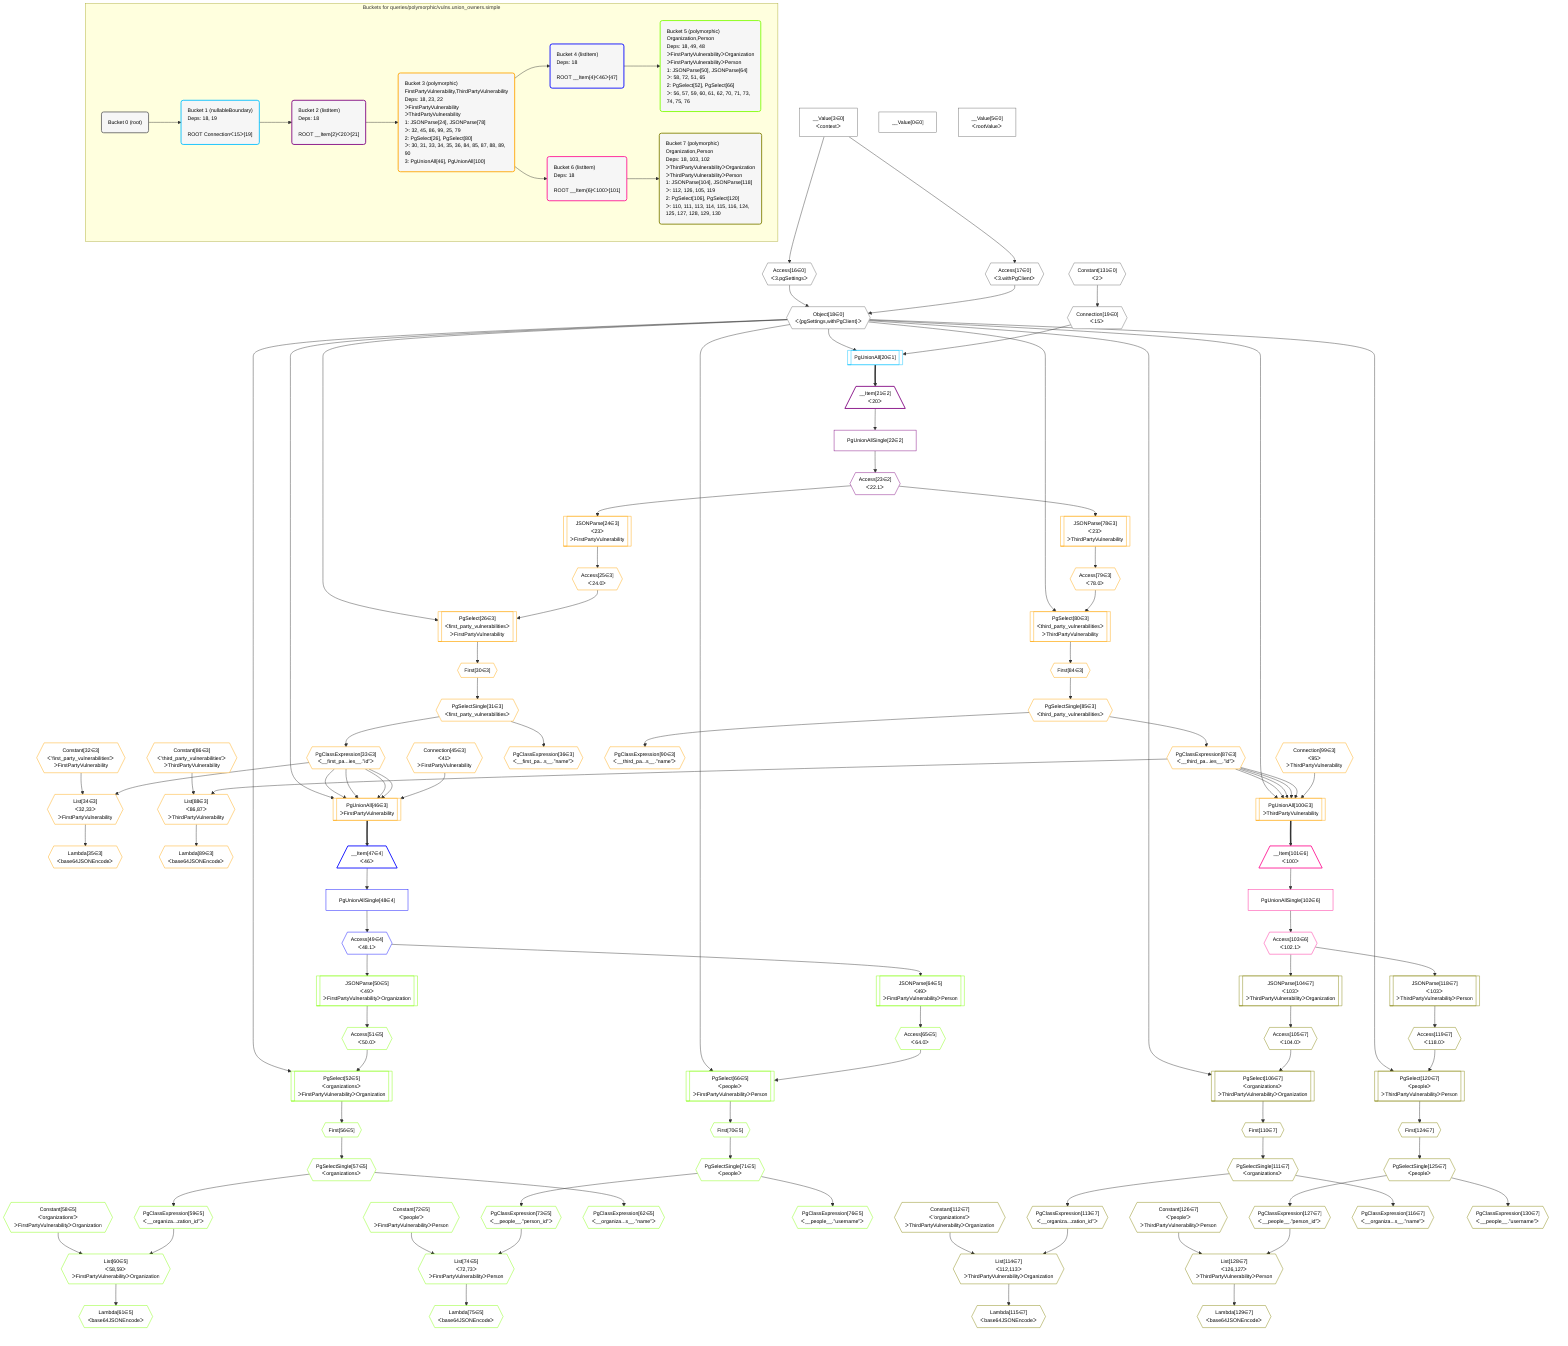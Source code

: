 %%{init: {'themeVariables': { 'fontSize': '12px'}}}%%
graph TD
    classDef path fill:#eee,stroke:#000,color:#000
    classDef plan fill:#fff,stroke-width:1px,color:#000
    classDef itemplan fill:#fff,stroke-width:2px,color:#000
    classDef unbatchedplan fill:#dff,stroke-width:1px,color:#000
    classDef sideeffectplan fill:#fcc,stroke-width:2px,color:#000
    classDef bucket fill:#f6f6f6,color:#000,stroke-width:2px,text-align:left


    %% plan dependencies
    Object18{{"Object[18∈0]<br />ᐸ{pgSettings,withPgClient}ᐳ"}}:::plan
    Access16{{"Access[16∈0]<br />ᐸ3.pgSettingsᐳ"}}:::plan
    Access17{{"Access[17∈0]<br />ᐸ3.withPgClientᐳ"}}:::plan
    Access16 & Access17 --> Object18
    __Value3["__Value[3∈0]<br />ᐸcontextᐳ"]:::plan
    __Value3 --> Access16
    __Value3 --> Access17
    Connection19{{"Connection[19∈0]<br />ᐸ15ᐳ"}}:::plan
    Constant131{{"Constant[131∈0]<br />ᐸ2ᐳ"}}:::plan
    Constant131 --> Connection19
    __Value0["__Value[0∈0]"]:::plan
    __Value5["__Value[5∈0]<br />ᐸrootValueᐳ"]:::plan
    PgUnionAll20[["PgUnionAll[20∈1]"]]:::plan
    Object18 & Connection19 --> PgUnionAll20
    __Item21[/"__Item[21∈2]<br />ᐸ20ᐳ"\]:::itemplan
    PgUnionAll20 ==> __Item21
    PgUnionAllSingle22["PgUnionAllSingle[22∈2]"]:::plan
    __Item21 --> PgUnionAllSingle22
    Access23{{"Access[23∈2]<br />ᐸ22.1ᐳ"}}:::plan
    PgUnionAllSingle22 --> Access23
    PgUnionAll46[["PgUnionAll[46∈3]<br />ᐳFirstPartyVulnerability"]]:::plan
    PgClassExpression33{{"PgClassExpression[33∈3]<br />ᐸ__first_pa...ies__.”id”ᐳ"}}:::plan
    Connection45{{"Connection[45∈3]<br />ᐸ41ᐳ<br />ᐳFirstPartyVulnerability"}}:::plan
    Object18 & PgClassExpression33 & PgClassExpression33 & PgClassExpression33 & PgClassExpression33 & Connection45 --> PgUnionAll46
    PgUnionAll100[["PgUnionAll[100∈3]<br />ᐳThirdPartyVulnerability"]]:::plan
    PgClassExpression87{{"PgClassExpression[87∈3]<br />ᐸ__third_pa...ies__.”id”ᐳ"}}:::plan
    Connection99{{"Connection[99∈3]<br />ᐸ95ᐳ<br />ᐳThirdPartyVulnerability"}}:::plan
    Object18 & PgClassExpression87 & PgClassExpression87 & PgClassExpression87 & PgClassExpression87 & Connection99 --> PgUnionAll100
    PgSelect26[["PgSelect[26∈3]<br />ᐸfirst_party_vulnerabilitiesᐳ<br />ᐳFirstPartyVulnerability"]]:::plan
    Access25{{"Access[25∈3]<br />ᐸ24.0ᐳ"}}:::plan
    Object18 & Access25 --> PgSelect26
    List34{{"List[34∈3]<br />ᐸ32,33ᐳ<br />ᐳFirstPartyVulnerability"}}:::plan
    Constant32{{"Constant[32∈3]<br />ᐸ'first_party_vulnerabilities'ᐳ<br />ᐳFirstPartyVulnerability"}}:::plan
    Constant32 & PgClassExpression33 --> List34
    PgSelect80[["PgSelect[80∈3]<br />ᐸthird_party_vulnerabilitiesᐳ<br />ᐳThirdPartyVulnerability"]]:::plan
    Access79{{"Access[79∈3]<br />ᐸ78.0ᐳ"}}:::plan
    Object18 & Access79 --> PgSelect80
    List88{{"List[88∈3]<br />ᐸ86,87ᐳ<br />ᐳThirdPartyVulnerability"}}:::plan
    Constant86{{"Constant[86∈3]<br />ᐸ'third_party_vulnerabilities'ᐳ<br />ᐳThirdPartyVulnerability"}}:::plan
    Constant86 & PgClassExpression87 --> List88
    JSONParse24[["JSONParse[24∈3]<br />ᐸ23ᐳ<br />ᐳFirstPartyVulnerability"]]:::plan
    Access23 --> JSONParse24
    JSONParse24 --> Access25
    First30{{"First[30∈3]"}}:::plan
    PgSelect26 --> First30
    PgSelectSingle31{{"PgSelectSingle[31∈3]<br />ᐸfirst_party_vulnerabilitiesᐳ"}}:::plan
    First30 --> PgSelectSingle31
    PgSelectSingle31 --> PgClassExpression33
    Lambda35{{"Lambda[35∈3]<br />ᐸbase64JSONEncodeᐳ"}}:::plan
    List34 --> Lambda35
    PgClassExpression36{{"PgClassExpression[36∈3]<br />ᐸ__first_pa...s__.”name”ᐳ"}}:::plan
    PgSelectSingle31 --> PgClassExpression36
    JSONParse78[["JSONParse[78∈3]<br />ᐸ23ᐳ<br />ᐳThirdPartyVulnerability"]]:::plan
    Access23 --> JSONParse78
    JSONParse78 --> Access79
    First84{{"First[84∈3]"}}:::plan
    PgSelect80 --> First84
    PgSelectSingle85{{"PgSelectSingle[85∈3]<br />ᐸthird_party_vulnerabilitiesᐳ"}}:::plan
    First84 --> PgSelectSingle85
    PgSelectSingle85 --> PgClassExpression87
    Lambda89{{"Lambda[89∈3]<br />ᐸbase64JSONEncodeᐳ"}}:::plan
    List88 --> Lambda89
    PgClassExpression90{{"PgClassExpression[90∈3]<br />ᐸ__third_pa...s__.”name”ᐳ"}}:::plan
    PgSelectSingle85 --> PgClassExpression90
    __Item47[/"__Item[47∈4]<br />ᐸ46ᐳ"\]:::itemplan
    PgUnionAll46 ==> __Item47
    PgUnionAllSingle48["PgUnionAllSingle[48∈4]"]:::plan
    __Item47 --> PgUnionAllSingle48
    Access49{{"Access[49∈4]<br />ᐸ48.1ᐳ"}}:::plan
    PgUnionAllSingle48 --> Access49
    PgSelect52[["PgSelect[52∈5]<br />ᐸorganizationsᐳ<br />ᐳFirstPartyVulnerabilityᐳOrganization"]]:::plan
    Access51{{"Access[51∈5]<br />ᐸ50.0ᐳ"}}:::plan
    Object18 & Access51 --> PgSelect52
    List60{{"List[60∈5]<br />ᐸ58,59ᐳ<br />ᐳFirstPartyVulnerabilityᐳOrganization"}}:::plan
    Constant58{{"Constant[58∈5]<br />ᐸ'organizations'ᐳ<br />ᐳFirstPartyVulnerabilityᐳOrganization"}}:::plan
    PgClassExpression59{{"PgClassExpression[59∈5]<br />ᐸ__organiza...zation_id”ᐳ"}}:::plan
    Constant58 & PgClassExpression59 --> List60
    PgSelect66[["PgSelect[66∈5]<br />ᐸpeopleᐳ<br />ᐳFirstPartyVulnerabilityᐳPerson"]]:::plan
    Access65{{"Access[65∈5]<br />ᐸ64.0ᐳ"}}:::plan
    Object18 & Access65 --> PgSelect66
    List74{{"List[74∈5]<br />ᐸ72,73ᐳ<br />ᐳFirstPartyVulnerabilityᐳPerson"}}:::plan
    Constant72{{"Constant[72∈5]<br />ᐸ'people'ᐳ<br />ᐳFirstPartyVulnerabilityᐳPerson"}}:::plan
    PgClassExpression73{{"PgClassExpression[73∈5]<br />ᐸ__people__.”person_id”ᐳ"}}:::plan
    Constant72 & PgClassExpression73 --> List74
    JSONParse50[["JSONParse[50∈5]<br />ᐸ49ᐳ<br />ᐳFirstPartyVulnerabilityᐳOrganization"]]:::plan
    Access49 --> JSONParse50
    JSONParse50 --> Access51
    First56{{"First[56∈5]"}}:::plan
    PgSelect52 --> First56
    PgSelectSingle57{{"PgSelectSingle[57∈5]<br />ᐸorganizationsᐳ"}}:::plan
    First56 --> PgSelectSingle57
    PgSelectSingle57 --> PgClassExpression59
    Lambda61{{"Lambda[61∈5]<br />ᐸbase64JSONEncodeᐳ"}}:::plan
    List60 --> Lambda61
    PgClassExpression62{{"PgClassExpression[62∈5]<br />ᐸ__organiza...s__.”name”ᐳ"}}:::plan
    PgSelectSingle57 --> PgClassExpression62
    JSONParse64[["JSONParse[64∈5]<br />ᐸ49ᐳ<br />ᐳFirstPartyVulnerabilityᐳPerson"]]:::plan
    Access49 --> JSONParse64
    JSONParse64 --> Access65
    First70{{"First[70∈5]"}}:::plan
    PgSelect66 --> First70
    PgSelectSingle71{{"PgSelectSingle[71∈5]<br />ᐸpeopleᐳ"}}:::plan
    First70 --> PgSelectSingle71
    PgSelectSingle71 --> PgClassExpression73
    Lambda75{{"Lambda[75∈5]<br />ᐸbase64JSONEncodeᐳ"}}:::plan
    List74 --> Lambda75
    PgClassExpression76{{"PgClassExpression[76∈5]<br />ᐸ__people__.”username”ᐳ"}}:::plan
    PgSelectSingle71 --> PgClassExpression76
    __Item101[/"__Item[101∈6]<br />ᐸ100ᐳ"\]:::itemplan
    PgUnionAll100 ==> __Item101
    PgUnionAllSingle102["PgUnionAllSingle[102∈6]"]:::plan
    __Item101 --> PgUnionAllSingle102
    Access103{{"Access[103∈6]<br />ᐸ102.1ᐳ"}}:::plan
    PgUnionAllSingle102 --> Access103
    PgSelect106[["PgSelect[106∈7]<br />ᐸorganizationsᐳ<br />ᐳThirdPartyVulnerabilityᐳOrganization"]]:::plan
    Access105{{"Access[105∈7]<br />ᐸ104.0ᐳ"}}:::plan
    Object18 & Access105 --> PgSelect106
    List114{{"List[114∈7]<br />ᐸ112,113ᐳ<br />ᐳThirdPartyVulnerabilityᐳOrganization"}}:::plan
    Constant112{{"Constant[112∈7]<br />ᐸ'organizations'ᐳ<br />ᐳThirdPartyVulnerabilityᐳOrganization"}}:::plan
    PgClassExpression113{{"PgClassExpression[113∈7]<br />ᐸ__organiza...zation_id”ᐳ"}}:::plan
    Constant112 & PgClassExpression113 --> List114
    PgSelect120[["PgSelect[120∈7]<br />ᐸpeopleᐳ<br />ᐳThirdPartyVulnerabilityᐳPerson"]]:::plan
    Access119{{"Access[119∈7]<br />ᐸ118.0ᐳ"}}:::plan
    Object18 & Access119 --> PgSelect120
    List128{{"List[128∈7]<br />ᐸ126,127ᐳ<br />ᐳThirdPartyVulnerabilityᐳPerson"}}:::plan
    Constant126{{"Constant[126∈7]<br />ᐸ'people'ᐳ<br />ᐳThirdPartyVulnerabilityᐳPerson"}}:::plan
    PgClassExpression127{{"PgClassExpression[127∈7]<br />ᐸ__people__.”person_id”ᐳ"}}:::plan
    Constant126 & PgClassExpression127 --> List128
    JSONParse104[["JSONParse[104∈7]<br />ᐸ103ᐳ<br />ᐳThirdPartyVulnerabilityᐳOrganization"]]:::plan
    Access103 --> JSONParse104
    JSONParse104 --> Access105
    First110{{"First[110∈7]"}}:::plan
    PgSelect106 --> First110
    PgSelectSingle111{{"PgSelectSingle[111∈7]<br />ᐸorganizationsᐳ"}}:::plan
    First110 --> PgSelectSingle111
    PgSelectSingle111 --> PgClassExpression113
    Lambda115{{"Lambda[115∈7]<br />ᐸbase64JSONEncodeᐳ"}}:::plan
    List114 --> Lambda115
    PgClassExpression116{{"PgClassExpression[116∈7]<br />ᐸ__organiza...s__.”name”ᐳ"}}:::plan
    PgSelectSingle111 --> PgClassExpression116
    JSONParse118[["JSONParse[118∈7]<br />ᐸ103ᐳ<br />ᐳThirdPartyVulnerabilityᐳPerson"]]:::plan
    Access103 --> JSONParse118
    JSONParse118 --> Access119
    First124{{"First[124∈7]"}}:::plan
    PgSelect120 --> First124
    PgSelectSingle125{{"PgSelectSingle[125∈7]<br />ᐸpeopleᐳ"}}:::plan
    First124 --> PgSelectSingle125
    PgSelectSingle125 --> PgClassExpression127
    Lambda129{{"Lambda[129∈7]<br />ᐸbase64JSONEncodeᐳ"}}:::plan
    List128 --> Lambda129
    PgClassExpression130{{"PgClassExpression[130∈7]<br />ᐸ__people__.”username”ᐳ"}}:::plan
    PgSelectSingle125 --> PgClassExpression130

    %% define steps

    subgraph "Buckets for queries/polymorphic/vulns.union_owners.simple"
    Bucket0("Bucket 0 (root)"):::bucket
    classDef bucket0 stroke:#696969
    class Bucket0,__Value0,__Value3,__Value5,Access16,Access17,Object18,Connection19,Constant131 bucket0
    Bucket1("Bucket 1 (nullableBoundary)<br />Deps: 18, 19<br /><br />ROOT Connectionᐸ15ᐳ[19]"):::bucket
    classDef bucket1 stroke:#00bfff
    class Bucket1,PgUnionAll20 bucket1
    Bucket2("Bucket 2 (listItem)<br />Deps: 18<br /><br />ROOT __Item{2}ᐸ20ᐳ[21]"):::bucket
    classDef bucket2 stroke:#7f007f
    class Bucket2,__Item21,PgUnionAllSingle22,Access23 bucket2
    Bucket3("Bucket 3 (polymorphic)<br />FirstPartyVulnerability,ThirdPartyVulnerability<br />Deps: 18, 23, 22<br />ᐳFirstPartyVulnerability<br />ᐳThirdPartyVulnerability<br />1: JSONParse[24], JSONParse[78]<br />ᐳ: 32, 45, 86, 99, 25, 79<br />2: PgSelect[26], PgSelect[80]<br />ᐳ: 30, 31, 33, 34, 35, 36, 84, 85, 87, 88, 89, 90<br />3: PgUnionAll[46], PgUnionAll[100]"):::bucket
    classDef bucket3 stroke:#ffa500
    class Bucket3,JSONParse24,Access25,PgSelect26,First30,PgSelectSingle31,Constant32,PgClassExpression33,List34,Lambda35,PgClassExpression36,Connection45,PgUnionAll46,JSONParse78,Access79,PgSelect80,First84,PgSelectSingle85,Constant86,PgClassExpression87,List88,Lambda89,PgClassExpression90,Connection99,PgUnionAll100 bucket3
    Bucket4("Bucket 4 (listItem)<br />Deps: 18<br /><br />ROOT __Item{4}ᐸ46ᐳ[47]"):::bucket
    classDef bucket4 stroke:#0000ff
    class Bucket4,__Item47,PgUnionAllSingle48,Access49 bucket4
    Bucket5("Bucket 5 (polymorphic)<br />Organization,Person<br />Deps: 18, 49, 48<br />ᐳFirstPartyVulnerabilityᐳOrganization<br />ᐳFirstPartyVulnerabilityᐳPerson<br />1: JSONParse[50], JSONParse[64]<br />ᐳ: 58, 72, 51, 65<br />2: PgSelect[52], PgSelect[66]<br />ᐳ: 56, 57, 59, 60, 61, 62, 70, 71, 73, 74, 75, 76"):::bucket
    classDef bucket5 stroke:#7fff00
    class Bucket5,JSONParse50,Access51,PgSelect52,First56,PgSelectSingle57,Constant58,PgClassExpression59,List60,Lambda61,PgClassExpression62,JSONParse64,Access65,PgSelect66,First70,PgSelectSingle71,Constant72,PgClassExpression73,List74,Lambda75,PgClassExpression76 bucket5
    Bucket6("Bucket 6 (listItem)<br />Deps: 18<br /><br />ROOT __Item{6}ᐸ100ᐳ[101]"):::bucket
    classDef bucket6 stroke:#ff1493
    class Bucket6,__Item101,PgUnionAllSingle102,Access103 bucket6
    Bucket7("Bucket 7 (polymorphic)<br />Organization,Person<br />Deps: 18, 103, 102<br />ᐳThirdPartyVulnerabilityᐳOrganization<br />ᐳThirdPartyVulnerabilityᐳPerson<br />1: JSONParse[104], JSONParse[118]<br />ᐳ: 112, 126, 105, 119<br />2: PgSelect[106], PgSelect[120]<br />ᐳ: 110, 111, 113, 114, 115, 116, 124, 125, 127, 128, 129, 130"):::bucket
    classDef bucket7 stroke:#808000
    class Bucket7,JSONParse104,Access105,PgSelect106,First110,PgSelectSingle111,Constant112,PgClassExpression113,List114,Lambda115,PgClassExpression116,JSONParse118,Access119,PgSelect120,First124,PgSelectSingle125,Constant126,PgClassExpression127,List128,Lambda129,PgClassExpression130 bucket7
    Bucket0 --> Bucket1
    Bucket1 --> Bucket2
    Bucket2 --> Bucket3
    Bucket3 --> Bucket4 & Bucket6
    Bucket4 --> Bucket5
    Bucket6 --> Bucket7
    end